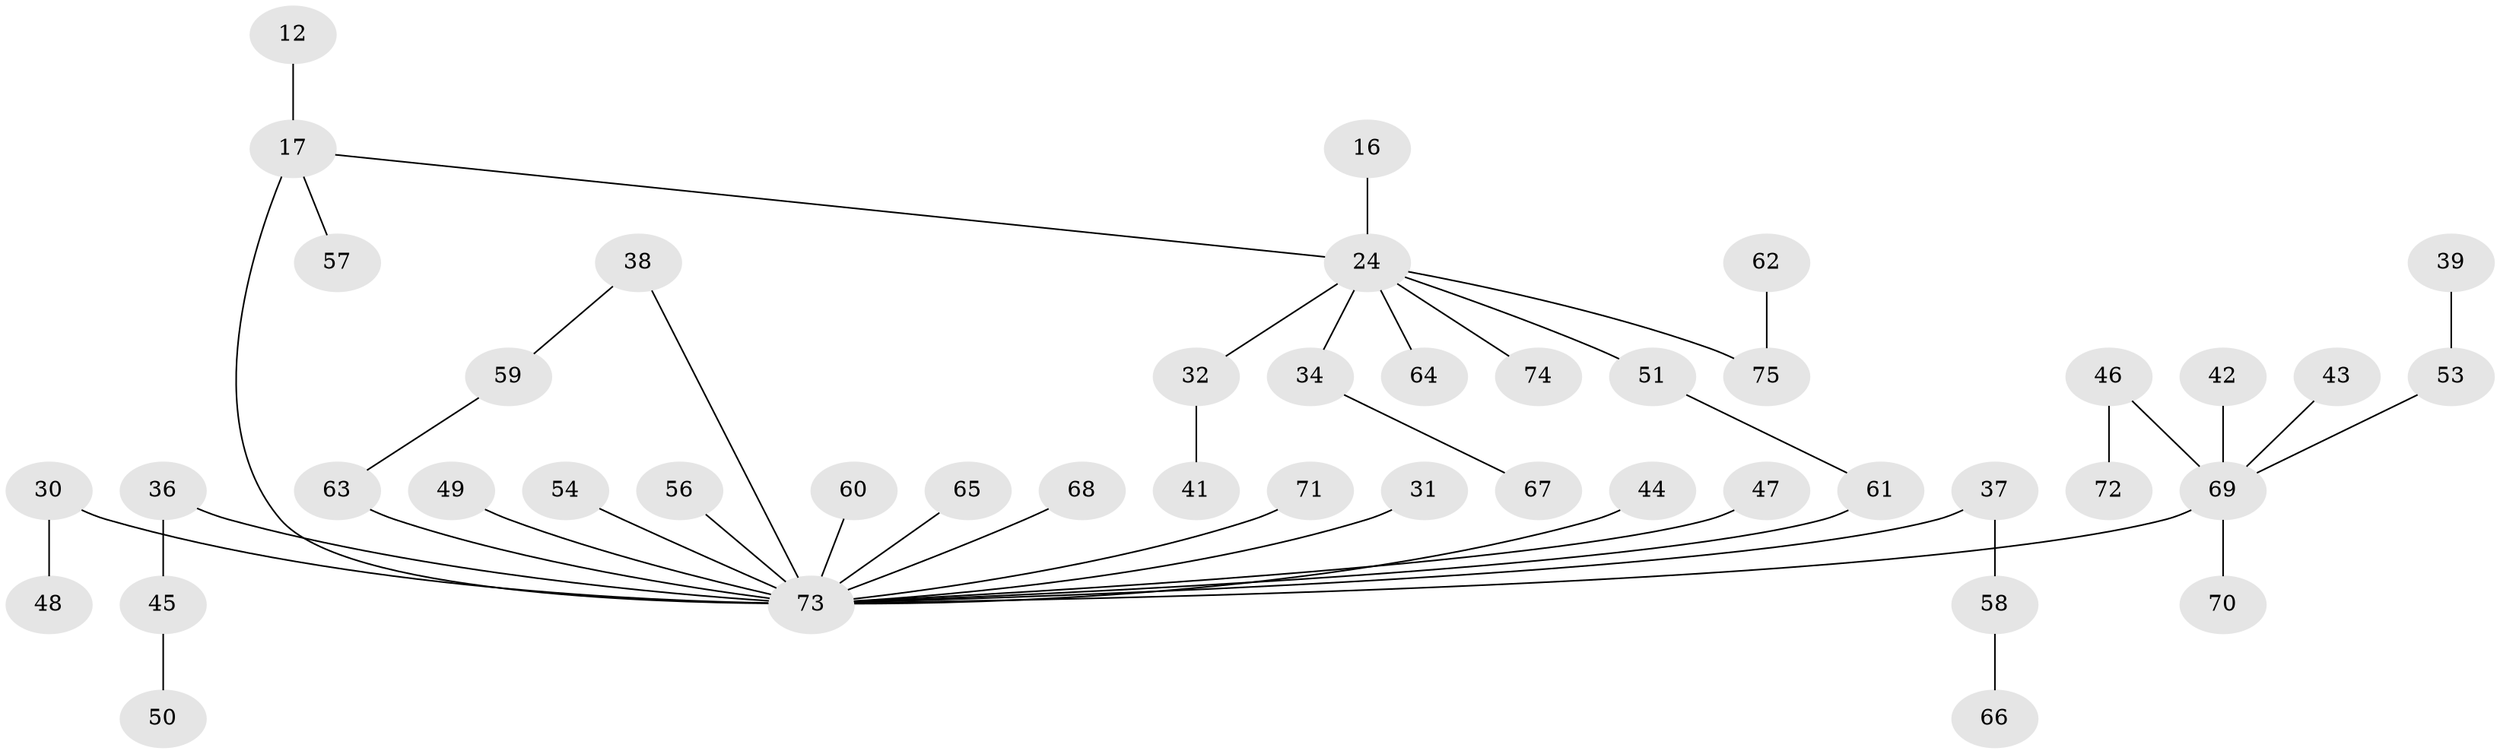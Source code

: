 // original degree distribution, {3: 0.10666666666666667, 2: 0.3333333333333333, 5: 0.02666666666666667, 7: 0.02666666666666667, 4: 0.05333333333333334, 6: 0.02666666666666667, 1: 0.4266666666666667}
// Generated by graph-tools (version 1.1) at 2025/44/03/04/25 21:44:21]
// undirected, 45 vertices, 46 edges
graph export_dot {
graph [start="1"]
  node [color=gray90,style=filled];
  12;
  16;
  17 [super="+3+14"];
  24 [super="+9+23"];
  30;
  31;
  32;
  34;
  36 [super="+15+25"];
  37;
  38;
  39;
  41;
  42;
  43;
  44;
  45;
  46;
  47;
  48;
  49;
  50;
  51;
  53 [super="+21"];
  54;
  56;
  57 [super="+22"];
  58;
  59;
  60;
  61;
  62;
  63 [super="+29"];
  64;
  65;
  66;
  67;
  68;
  69 [super="+40"];
  70;
  71;
  72;
  73 [super="+8+11+13+26+28+35+52"];
  74;
  75 [super="+55"];
  12 -- 17;
  16 -- 24;
  17 -- 24 [weight=2];
  17 -- 57;
  17 -- 73 [weight=3];
  24 -- 32;
  24 -- 51;
  24 -- 64;
  24 -- 74;
  24 -- 34;
  24 -- 75;
  30 -- 48;
  30 -- 73;
  31 -- 73;
  32 -- 41;
  34 -- 67;
  36 -- 45;
  36 -- 73;
  37 -- 58;
  37 -- 73;
  38 -- 59;
  38 -- 73;
  39 -- 53;
  42 -- 69;
  43 -- 69;
  44 -- 73;
  45 -- 50;
  46 -- 72;
  46 -- 69;
  47 -- 73;
  49 -- 73;
  51 -- 61;
  53 -- 69;
  54 -- 73;
  56 -- 73;
  58 -- 66;
  59 -- 63;
  60 -- 73;
  61 -- 73;
  62 -- 75;
  63 -- 73;
  65 -- 73;
  68 -- 73;
  69 -- 70;
  69 -- 73;
  71 -- 73;
}
